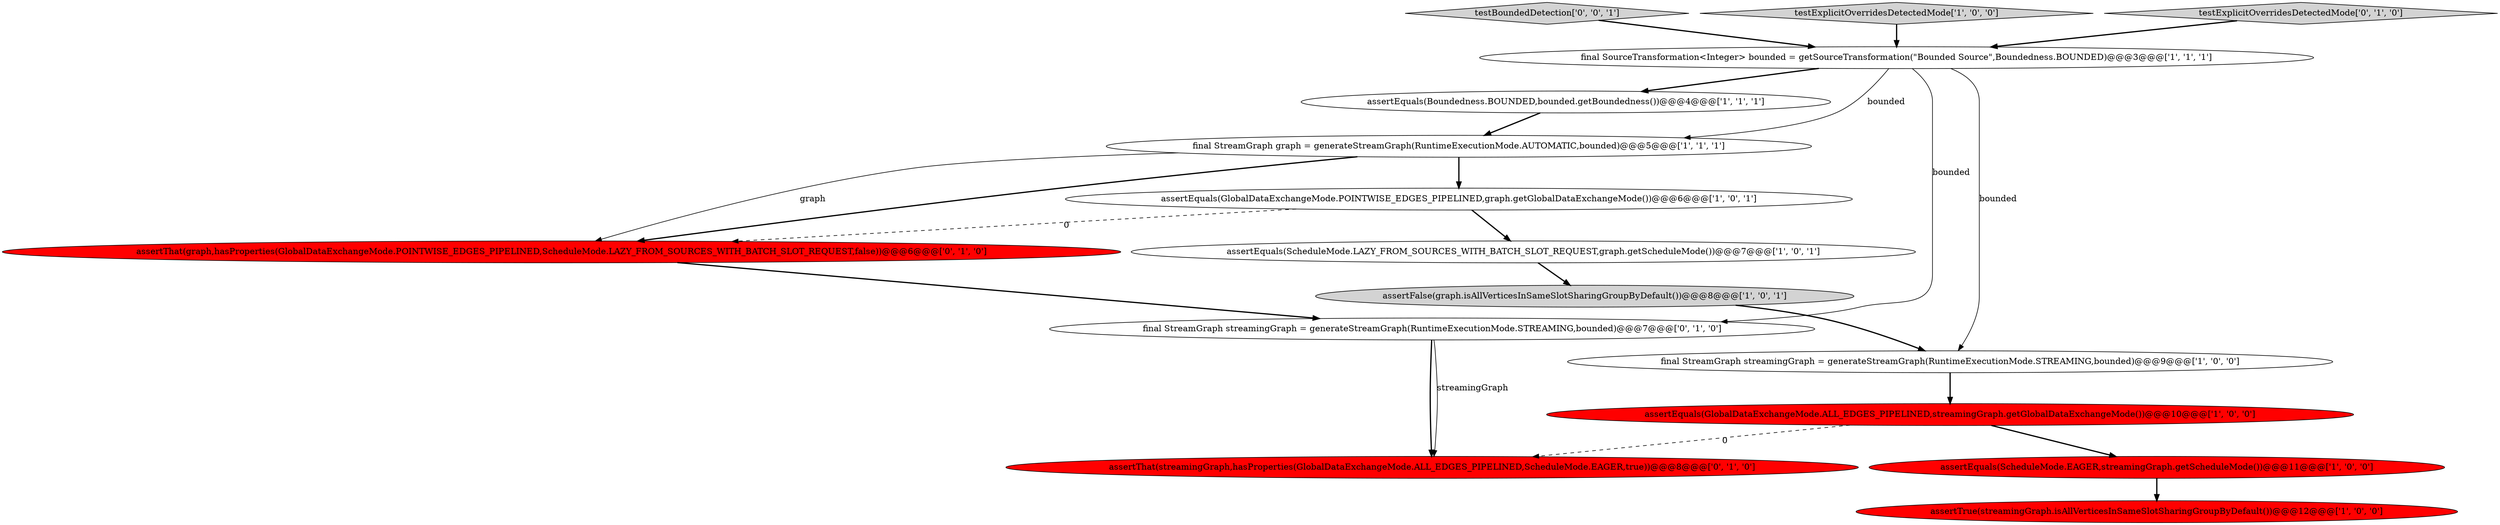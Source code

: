 digraph {
6 [style = filled, label = "final StreamGraph graph = generateStreamGraph(RuntimeExecutionMode.AUTOMATIC,bounded)@@@5@@@['1', '1', '1']", fillcolor = white, shape = ellipse image = "AAA0AAABBB1BBB"];
5 [style = filled, label = "final SourceTransformation<Integer> bounded = getSourceTransformation(\"Bounded Source\",Boundedness.BOUNDED)@@@3@@@['1', '1', '1']", fillcolor = white, shape = ellipse image = "AAA0AAABBB1BBB"];
14 [style = filled, label = "assertThat(streamingGraph,hasProperties(GlobalDataExchangeMode.ALL_EDGES_PIPELINED,ScheduleMode.EAGER,true))@@@8@@@['0', '1', '0']", fillcolor = red, shape = ellipse image = "AAA1AAABBB2BBB"];
3 [style = filled, label = "assertEquals(Boundedness.BOUNDED,bounded.getBoundedness())@@@4@@@['1', '1', '1']", fillcolor = white, shape = ellipse image = "AAA0AAABBB1BBB"];
4 [style = filled, label = "final StreamGraph streamingGraph = generateStreamGraph(RuntimeExecutionMode.STREAMING,bounded)@@@9@@@['1', '0', '0']", fillcolor = white, shape = ellipse image = "AAA0AAABBB1BBB"];
8 [style = filled, label = "assertEquals(GlobalDataExchangeMode.POINTWISE_EDGES_PIPELINED,graph.getGlobalDataExchangeMode())@@@6@@@['1', '0', '1']", fillcolor = white, shape = ellipse image = "AAA0AAABBB1BBB"];
13 [style = filled, label = "final StreamGraph streamingGraph = generateStreamGraph(RuntimeExecutionMode.STREAMING,bounded)@@@7@@@['0', '1', '0']", fillcolor = white, shape = ellipse image = "AAA0AAABBB2BBB"];
15 [style = filled, label = "testBoundedDetection['0', '0', '1']", fillcolor = lightgray, shape = diamond image = "AAA0AAABBB3BBB"];
9 [style = filled, label = "assertTrue(streamingGraph.isAllVerticesInSameSlotSharingGroupByDefault())@@@12@@@['1', '0', '0']", fillcolor = red, shape = ellipse image = "AAA1AAABBB1BBB"];
11 [style = filled, label = "assertThat(graph,hasProperties(GlobalDataExchangeMode.POINTWISE_EDGES_PIPELINED,ScheduleMode.LAZY_FROM_SOURCES_WITH_BATCH_SLOT_REQUEST,false))@@@6@@@['0', '1', '0']", fillcolor = red, shape = ellipse image = "AAA1AAABBB2BBB"];
1 [style = filled, label = "assertEquals(ScheduleMode.EAGER,streamingGraph.getScheduleMode())@@@11@@@['1', '0', '0']", fillcolor = red, shape = ellipse image = "AAA1AAABBB1BBB"];
7 [style = filled, label = "assertEquals(ScheduleMode.LAZY_FROM_SOURCES_WITH_BATCH_SLOT_REQUEST,graph.getScheduleMode())@@@7@@@['1', '0', '1']", fillcolor = white, shape = ellipse image = "AAA0AAABBB1BBB"];
2 [style = filled, label = "testExplicitOverridesDetectedMode['1', '0', '0']", fillcolor = lightgray, shape = diamond image = "AAA0AAABBB1BBB"];
12 [style = filled, label = "testExplicitOverridesDetectedMode['0', '1', '0']", fillcolor = lightgray, shape = diamond image = "AAA0AAABBB2BBB"];
10 [style = filled, label = "assertFalse(graph.isAllVerticesInSameSlotSharingGroupByDefault())@@@8@@@['1', '0', '1']", fillcolor = lightgray, shape = ellipse image = "AAA0AAABBB1BBB"];
0 [style = filled, label = "assertEquals(GlobalDataExchangeMode.ALL_EDGES_PIPELINED,streamingGraph.getGlobalDataExchangeMode())@@@10@@@['1', '0', '0']", fillcolor = red, shape = ellipse image = "AAA1AAABBB1BBB"];
5->3 [style = bold, label=""];
5->6 [style = solid, label="bounded"];
12->5 [style = bold, label=""];
7->10 [style = bold, label=""];
6->11 [style = solid, label="graph"];
5->4 [style = solid, label="bounded"];
3->6 [style = bold, label=""];
15->5 [style = bold, label=""];
1->9 [style = bold, label=""];
8->7 [style = bold, label=""];
4->0 [style = bold, label=""];
0->14 [style = dashed, label="0"];
0->1 [style = bold, label=""];
6->11 [style = bold, label=""];
11->13 [style = bold, label=""];
6->8 [style = bold, label=""];
10->4 [style = bold, label=""];
5->13 [style = solid, label="bounded"];
8->11 [style = dashed, label="0"];
13->14 [style = bold, label=""];
13->14 [style = solid, label="streamingGraph"];
2->5 [style = bold, label=""];
}
